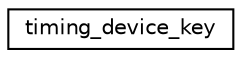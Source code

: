 digraph "Graphical Class Hierarchy"
{
  edge [fontname="Helvetica",fontsize="10",labelfontname="Helvetica",labelfontsize="10"];
  node [fontname="Helvetica",fontsize="10",shape=record];
  rankdir="LR";
  Node0 [label="timing_device_key",height=0.2,width=0.4,color="black", fillcolor="white", style="filled",URL="$structtiming__device__key.html"];
}
